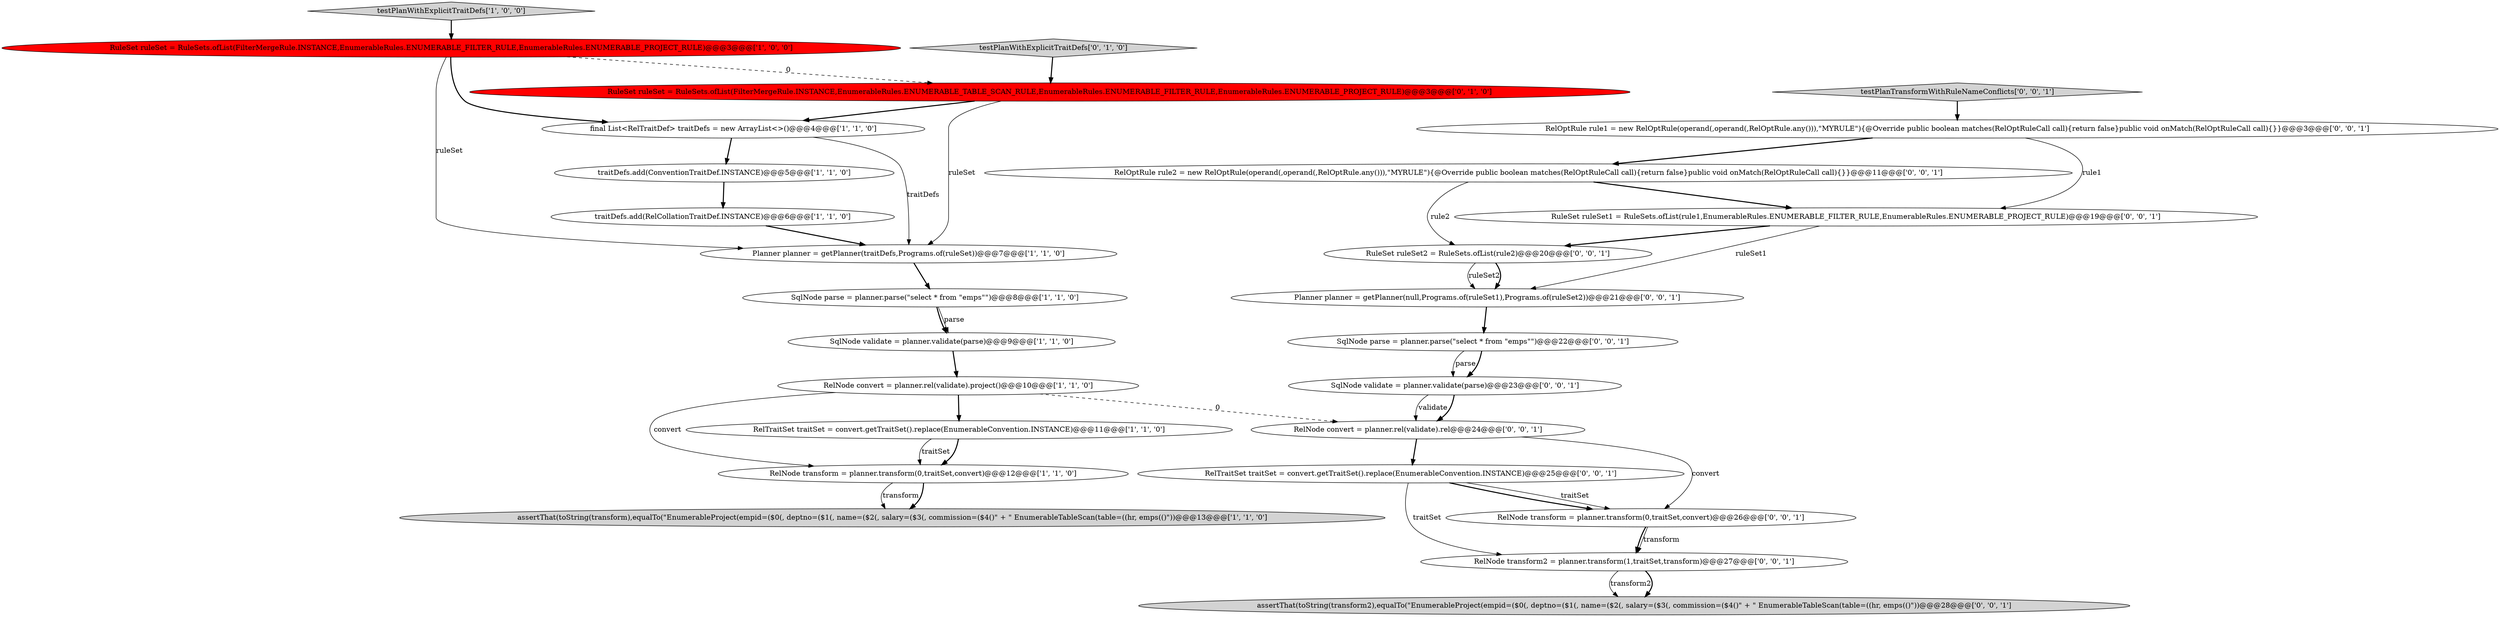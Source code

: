 digraph {
4 [style = filled, label = "RelTraitSet traitSet = convert.getTraitSet().replace(EnumerableConvention.INSTANCE)@@@11@@@['1', '1', '0']", fillcolor = white, shape = ellipse image = "AAA0AAABBB1BBB"];
9 [style = filled, label = "Planner planner = getPlanner(traitDefs,Programs.of(ruleSet))@@@7@@@['1', '1', '0']", fillcolor = white, shape = ellipse image = "AAA0AAABBB1BBB"];
5 [style = filled, label = "final List<RelTraitDef> traitDefs = new ArrayList<>()@@@4@@@['1', '1', '0']", fillcolor = white, shape = ellipse image = "AAA0AAABBB1BBB"];
1 [style = filled, label = "RuleSet ruleSet = RuleSets.ofList(FilterMergeRule.INSTANCE,EnumerableRules.ENUMERABLE_FILTER_RULE,EnumerableRules.ENUMERABLE_PROJECT_RULE)@@@3@@@['1', '0', '0']", fillcolor = red, shape = ellipse image = "AAA1AAABBB1BBB"];
2 [style = filled, label = "RelNode convert = planner.rel(validate).project()@@@10@@@['1', '1', '0']", fillcolor = white, shape = ellipse image = "AAA0AAABBB1BBB"];
15 [style = filled, label = "assertThat(toString(transform2),equalTo(\"EnumerableProject(empid=($0(, deptno=($1(, name=($2(, salary=($3(, commission=($4()\" + \" EnumerableTableScan(table=((hr, emps(()\"))@@@28@@@['0', '0', '1']", fillcolor = lightgray, shape = ellipse image = "AAA0AAABBB3BBB"];
7 [style = filled, label = "SqlNode parse = planner.parse(\"select * from \"emps\"\")@@@8@@@['1', '1', '0']", fillcolor = white, shape = ellipse image = "AAA0AAABBB1BBB"];
6 [style = filled, label = "RelNode transform = planner.transform(0,traitSet,convert)@@@12@@@['1', '1', '0']", fillcolor = white, shape = ellipse image = "AAA0AAABBB1BBB"];
3 [style = filled, label = "testPlanWithExplicitTraitDefs['1', '0', '0']", fillcolor = lightgray, shape = diamond image = "AAA0AAABBB1BBB"];
12 [style = filled, label = "testPlanWithExplicitTraitDefs['0', '1', '0']", fillcolor = lightgray, shape = diamond image = "AAA0AAABBB2BBB"];
21 [style = filled, label = "testPlanTransformWithRuleNameConflicts['0', '0', '1']", fillcolor = lightgray, shape = diamond image = "AAA0AAABBB3BBB"];
11 [style = filled, label = "traitDefs.add(RelCollationTraitDef.INSTANCE)@@@6@@@['1', '1', '0']", fillcolor = white, shape = ellipse image = "AAA0AAABBB1BBB"];
17 [style = filled, label = "RuleSet ruleSet2 = RuleSets.ofList(rule2)@@@20@@@['0', '0', '1']", fillcolor = white, shape = ellipse image = "AAA0AAABBB3BBB"];
10 [style = filled, label = "traitDefs.add(ConventionTraitDef.INSTANCE)@@@5@@@['1', '1', '0']", fillcolor = white, shape = ellipse image = "AAA0AAABBB1BBB"];
19 [style = filled, label = "RelOptRule rule2 = new RelOptRule(operand(,operand(,RelOptRule.any())),\"MYRULE\"){@Override public boolean matches(RelOptRuleCall call){return false}public void onMatch(RelOptRuleCall call){}}@@@11@@@['0', '0', '1']", fillcolor = white, shape = ellipse image = "AAA0AAABBB3BBB"];
8 [style = filled, label = "SqlNode validate = planner.validate(parse)@@@9@@@['1', '1', '0']", fillcolor = white, shape = ellipse image = "AAA0AAABBB1BBB"];
22 [style = filled, label = "RelNode convert = planner.rel(validate).rel@@@24@@@['0', '0', '1']", fillcolor = white, shape = ellipse image = "AAA0AAABBB3BBB"];
18 [style = filled, label = "Planner planner = getPlanner(null,Programs.of(ruleSet1),Programs.of(ruleSet2))@@@21@@@['0', '0', '1']", fillcolor = white, shape = ellipse image = "AAA0AAABBB3BBB"];
20 [style = filled, label = "RelNode transform2 = planner.transform(1,traitSet,transform)@@@27@@@['0', '0', '1']", fillcolor = white, shape = ellipse image = "AAA0AAABBB3BBB"];
0 [style = filled, label = "assertThat(toString(transform),equalTo(\"EnumerableProject(empid=($0(, deptno=($1(, name=($2(, salary=($3(, commission=($4()\" + \" EnumerableTableScan(table=((hr, emps(()\"))@@@13@@@['1', '1', '0']", fillcolor = lightgray, shape = ellipse image = "AAA0AAABBB1BBB"];
14 [style = filled, label = "RelNode transform = planner.transform(0,traitSet,convert)@@@26@@@['0', '0', '1']", fillcolor = white, shape = ellipse image = "AAA0AAABBB3BBB"];
23 [style = filled, label = "RelTraitSet traitSet = convert.getTraitSet().replace(EnumerableConvention.INSTANCE)@@@25@@@['0', '0', '1']", fillcolor = white, shape = ellipse image = "AAA0AAABBB3BBB"];
26 [style = filled, label = "SqlNode parse = planner.parse(\"select * from \"emps\"\")@@@22@@@['0', '0', '1']", fillcolor = white, shape = ellipse image = "AAA0AAABBB3BBB"];
25 [style = filled, label = "RuleSet ruleSet1 = RuleSets.ofList(rule1,EnumerableRules.ENUMERABLE_FILTER_RULE,EnumerableRules.ENUMERABLE_PROJECT_RULE)@@@19@@@['0', '0', '1']", fillcolor = white, shape = ellipse image = "AAA0AAABBB3BBB"];
13 [style = filled, label = "RuleSet ruleSet = RuleSets.ofList(FilterMergeRule.INSTANCE,EnumerableRules.ENUMERABLE_TABLE_SCAN_RULE,EnumerableRules.ENUMERABLE_FILTER_RULE,EnumerableRules.ENUMERABLE_PROJECT_RULE)@@@3@@@['0', '1', '0']", fillcolor = red, shape = ellipse image = "AAA1AAABBB2BBB"];
16 [style = filled, label = "SqlNode validate = planner.validate(parse)@@@23@@@['0', '0', '1']", fillcolor = white, shape = ellipse image = "AAA0AAABBB3BBB"];
24 [style = filled, label = "RelOptRule rule1 = new RelOptRule(operand(,operand(,RelOptRule.any())),\"MYRULE\"){@Override public boolean matches(RelOptRuleCall call){return false}public void onMatch(RelOptRuleCall call){}}@@@3@@@['0', '0', '1']", fillcolor = white, shape = ellipse image = "AAA0AAABBB3BBB"];
1->5 [style = bold, label=""];
13->9 [style = solid, label="ruleSet"];
5->10 [style = bold, label=""];
24->19 [style = bold, label=""];
2->6 [style = solid, label="convert"];
3->1 [style = bold, label=""];
4->6 [style = bold, label=""];
16->22 [style = solid, label="validate"];
18->26 [style = bold, label=""];
17->18 [style = solid, label="ruleSet2"];
6->0 [style = solid, label="transform"];
6->0 [style = bold, label=""];
21->24 [style = bold, label=""];
24->25 [style = solid, label="rule1"];
19->17 [style = solid, label="rule2"];
9->7 [style = bold, label=""];
11->9 [style = bold, label=""];
7->8 [style = bold, label=""];
2->4 [style = bold, label=""];
25->17 [style = bold, label=""];
16->22 [style = bold, label=""];
22->23 [style = bold, label=""];
26->16 [style = solid, label="parse"];
23->20 [style = solid, label="traitSet"];
19->25 [style = bold, label=""];
23->14 [style = bold, label=""];
1->13 [style = dashed, label="0"];
22->14 [style = solid, label="convert"];
12->13 [style = bold, label=""];
26->16 [style = bold, label=""];
5->9 [style = solid, label="traitDefs"];
4->6 [style = solid, label="traitSet"];
8->2 [style = bold, label=""];
7->8 [style = solid, label="parse"];
13->5 [style = bold, label=""];
1->9 [style = solid, label="ruleSet"];
20->15 [style = solid, label="transform2"];
25->18 [style = solid, label="ruleSet1"];
23->14 [style = solid, label="traitSet"];
14->20 [style = solid, label="transform"];
20->15 [style = bold, label=""];
2->22 [style = dashed, label="0"];
17->18 [style = bold, label=""];
14->20 [style = bold, label=""];
10->11 [style = bold, label=""];
}

